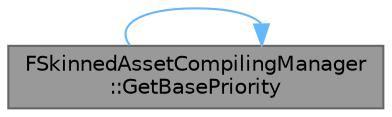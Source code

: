 digraph "FSkinnedAssetCompilingManager::GetBasePriority"
{
 // INTERACTIVE_SVG=YES
 // LATEX_PDF_SIZE
  bgcolor="transparent";
  edge [fontname=Helvetica,fontsize=10,labelfontname=Helvetica,labelfontsize=10];
  node [fontname=Helvetica,fontsize=10,shape=box,height=0.2,width=0.4];
  rankdir="RL";
  Node1 [id="Node000001",label="FSkinnedAssetCompilingManager\l::GetBasePriority",height=0.2,width=0.4,color="gray40", fillcolor="grey60", style="filled", fontcolor="black",tooltip="Returns the priority at which the given skinned asset should be scheduled."];
  Node1 -> Node1 [id="edge1_Node000001_Node000001",dir="back",color="steelblue1",style="solid",tooltip=" "];
}
